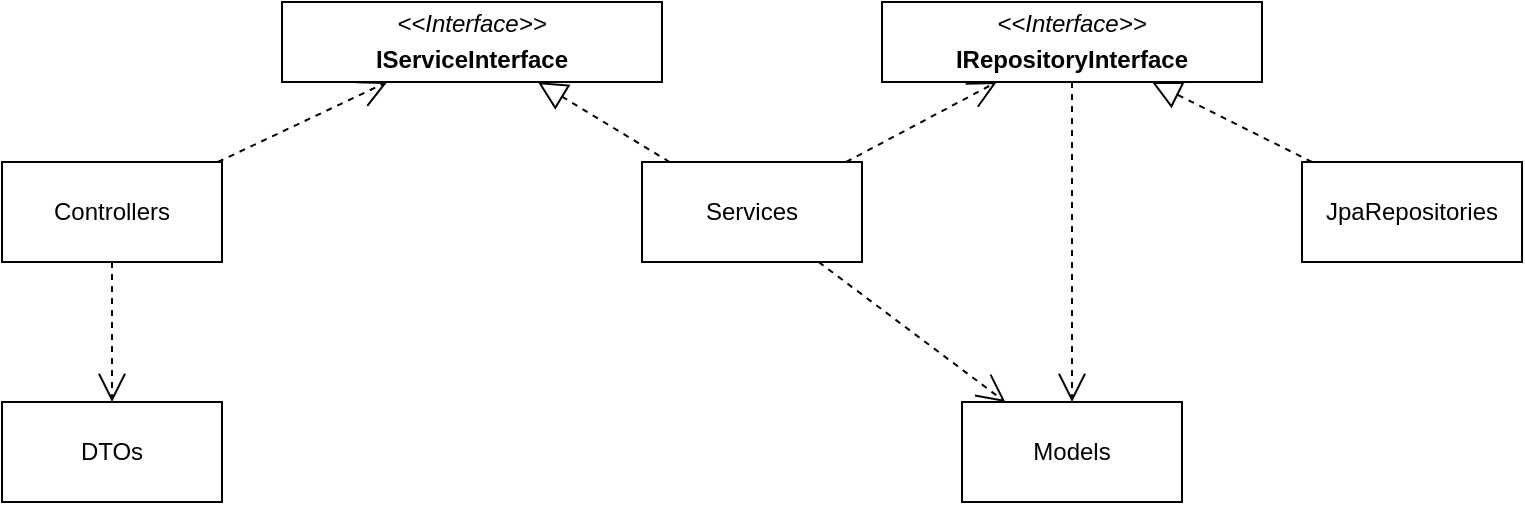 <mxfile version="24.5.5" type="device">
  <diagram name="Page-1" id="zPG_sFgSLfN40gptKtep">
    <mxGraphModel dx="1354" dy="587" grid="1" gridSize="10" guides="1" tooltips="1" connect="1" arrows="1" fold="1" page="1" pageScale="1" pageWidth="850" pageHeight="1100" math="0" shadow="0">
      <root>
        <mxCell id="0" />
        <mxCell id="1" parent="0" />
        <mxCell id="LS2Zu6u9GwRaP-HqJApa-1" value="&lt;p style=&quot;margin:0px;margin-top:4px;text-align:center;&quot;&gt;&lt;i&gt;&amp;lt;&amp;lt;Interface&amp;gt;&amp;gt;&lt;/i&gt;&lt;/p&gt;&lt;p style=&quot;margin:0px;margin-top:4px;text-align:center;&quot;&gt;&lt;b&gt;IServiceInterface&lt;/b&gt;&lt;br&gt;&lt;/p&gt;&lt;hr size=&quot;1&quot; style=&quot;border-style:solid;&quot;&gt;&lt;hr size=&quot;1&quot; style=&quot;border-style:solid;&quot;&gt;" style="verticalAlign=top;align=left;overflow=fill;html=1;whiteSpace=wrap;" vertex="1" parent="1">
          <mxGeometry x="200" y="200" width="190" height="40" as="geometry" />
        </mxCell>
        <mxCell id="LS2Zu6u9GwRaP-HqJApa-2" value="&lt;p style=&quot;margin:0px;margin-top:4px;text-align:center;&quot;&gt;&lt;i&gt;&amp;lt;&amp;lt;Interface&amp;gt;&amp;gt;&lt;/i&gt;&lt;/p&gt;&lt;p style=&quot;margin:0px;margin-top:4px;text-align:center;&quot;&gt;&lt;b&gt;IRepositoryInterface&lt;/b&gt;&lt;/p&gt;&lt;hr size=&quot;1&quot; style=&quot;border-style:solid;&quot;&gt;&lt;p style=&quot;margin:0px;margin-left:4px;&quot;&gt;&lt;br&gt;&lt;/p&gt;&lt;hr size=&quot;1&quot; style=&quot;border-style:solid;&quot;&gt;&lt;p style=&quot;margin:0px;margin-left:4px;&quot;&gt;&lt;br&gt;&lt;/p&gt;" style="verticalAlign=top;align=left;overflow=fill;html=1;whiteSpace=wrap;" vertex="1" parent="1">
          <mxGeometry x="500" y="200" width="190" height="40" as="geometry" />
        </mxCell>
        <mxCell id="LS2Zu6u9GwRaP-HqJApa-5" value="JpaRepositories" style="html=1;whiteSpace=wrap;" vertex="1" parent="1">
          <mxGeometry x="710" y="280" width="110" height="50" as="geometry" />
        </mxCell>
        <mxCell id="LS2Zu6u9GwRaP-HqJApa-6" value="Services" style="html=1;whiteSpace=wrap;" vertex="1" parent="1">
          <mxGeometry x="380" y="280" width="110" height="50" as="geometry" />
        </mxCell>
        <mxCell id="LS2Zu6u9GwRaP-HqJApa-7" value="Controllers" style="html=1;whiteSpace=wrap;" vertex="1" parent="1">
          <mxGeometry x="60" y="280" width="110" height="50" as="geometry" />
        </mxCell>
        <mxCell id="LS2Zu6u9GwRaP-HqJApa-8" value="Models" style="html=1;whiteSpace=wrap;" vertex="1" parent="1">
          <mxGeometry x="540" y="400" width="110" height="50" as="geometry" />
        </mxCell>
        <mxCell id="LS2Zu6u9GwRaP-HqJApa-9" value="DTOs" style="html=1;whiteSpace=wrap;" vertex="1" parent="1">
          <mxGeometry x="60" y="400" width="110" height="50" as="geometry" />
        </mxCell>
        <mxCell id="LS2Zu6u9GwRaP-HqJApa-10" value="" style="endArrow=open;endSize=12;dashed=1;html=1;rounded=0;" edge="1" parent="1" source="LS2Zu6u9GwRaP-HqJApa-6" target="LS2Zu6u9GwRaP-HqJApa-8">
          <mxGeometry width="160" relative="1" as="geometry">
            <mxPoint x="340" y="310" as="sourcePoint" />
            <mxPoint x="500" y="310" as="targetPoint" />
          </mxGeometry>
        </mxCell>
        <mxCell id="LS2Zu6u9GwRaP-HqJApa-11" value="" style="endArrow=open;endSize=12;dashed=1;html=1;rounded=0;" edge="1" parent="1" source="LS2Zu6u9GwRaP-HqJApa-2" target="LS2Zu6u9GwRaP-HqJApa-8">
          <mxGeometry width="160" relative="1" as="geometry">
            <mxPoint x="478" y="340" as="sourcePoint" />
            <mxPoint x="572" y="410" as="targetPoint" />
          </mxGeometry>
        </mxCell>
        <mxCell id="LS2Zu6u9GwRaP-HqJApa-13" value="" style="endArrow=block;dashed=1;endFill=0;endSize=12;html=1;rounded=0;" edge="1" parent="1" source="LS2Zu6u9GwRaP-HqJApa-5" target="LS2Zu6u9GwRaP-HqJApa-2">
          <mxGeometry width="160" relative="1" as="geometry">
            <mxPoint x="340" y="310" as="sourcePoint" />
            <mxPoint x="500" y="310" as="targetPoint" />
          </mxGeometry>
        </mxCell>
        <mxCell id="LS2Zu6u9GwRaP-HqJApa-14" value="" style="endArrow=open;endSize=12;dashed=1;html=1;rounded=0;" edge="1" parent="1" source="LS2Zu6u9GwRaP-HqJApa-6" target="LS2Zu6u9GwRaP-HqJApa-2">
          <mxGeometry width="160" relative="1" as="geometry">
            <mxPoint x="478" y="340" as="sourcePoint" />
            <mxPoint x="572" y="410" as="targetPoint" />
          </mxGeometry>
        </mxCell>
        <mxCell id="LS2Zu6u9GwRaP-HqJApa-15" value="" style="endArrow=block;dashed=1;endFill=0;endSize=12;html=1;rounded=0;" edge="1" parent="1" source="LS2Zu6u9GwRaP-HqJApa-6" target="LS2Zu6u9GwRaP-HqJApa-1">
          <mxGeometry width="160" relative="1" as="geometry">
            <mxPoint x="380" y="430" as="sourcePoint" />
            <mxPoint x="300" y="390" as="targetPoint" />
          </mxGeometry>
        </mxCell>
        <mxCell id="LS2Zu6u9GwRaP-HqJApa-16" value="" style="endArrow=open;endSize=12;dashed=1;html=1;rounded=0;" edge="1" parent="1" source="LS2Zu6u9GwRaP-HqJApa-7" target="LS2Zu6u9GwRaP-HqJApa-1">
          <mxGeometry width="160" relative="1" as="geometry">
            <mxPoint x="290" y="350" as="sourcePoint" />
            <mxPoint x="384" y="420" as="targetPoint" />
          </mxGeometry>
        </mxCell>
        <mxCell id="LS2Zu6u9GwRaP-HqJApa-17" value="" style="endArrow=open;endSize=12;dashed=1;html=1;rounded=0;" edge="1" parent="1" source="LS2Zu6u9GwRaP-HqJApa-7" target="LS2Zu6u9GwRaP-HqJApa-9">
          <mxGeometry width="160" relative="1" as="geometry">
            <mxPoint x="230" y="380" as="sourcePoint" />
            <mxPoint x="315" y="340" as="targetPoint" />
          </mxGeometry>
        </mxCell>
      </root>
    </mxGraphModel>
  </diagram>
</mxfile>
